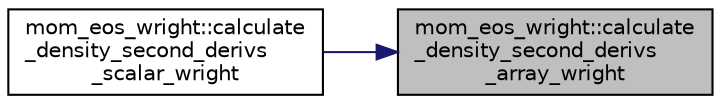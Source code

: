 digraph "mom_eos_wright::calculate_density_second_derivs_array_wright"
{
 // INTERACTIVE_SVG=YES
 // LATEX_PDF_SIZE
  edge [fontname="Helvetica",fontsize="10",labelfontname="Helvetica",labelfontsize="10"];
  node [fontname="Helvetica",fontsize="10",shape=record];
  rankdir="RL";
  Node1 [label="mom_eos_wright::calculate\l_density_second_derivs\l_array_wright",height=0.2,width=0.4,color="black", fillcolor="grey75", style="filled", fontcolor="black",tooltip="Second derivatives of density with respect to temperature, salinity, and pressure."];
  Node1 -> Node2 [dir="back",color="midnightblue",fontsize="10",style="solid",fontname="Helvetica"];
  Node2 [label="mom_eos_wright::calculate\l_density_second_derivs\l_scalar_wright",height=0.2,width=0.4,color="black", fillcolor="white", style="filled",URL="$namespacemom__eos__wright.html#a74e1c5129ef4414337347a115bcdff10",tooltip="Second derivatives of density with respect to temperature, salinity, and pressure for scalar inputs...."];
}
